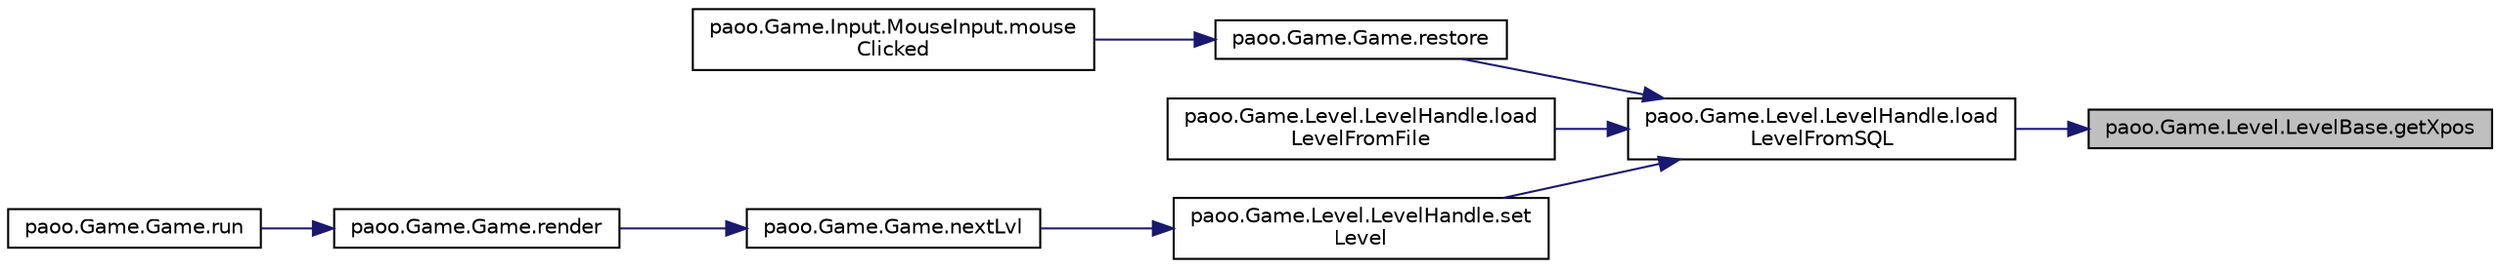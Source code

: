 digraph "paoo.Game.Level.LevelBase.getXpos"
{
 // LATEX_PDF_SIZE
  edge [fontname="Helvetica",fontsize="10",labelfontname="Helvetica",labelfontsize="10"];
  node [fontname="Helvetica",fontsize="10",shape=record];
  rankdir="RL";
  Node22 [label="paoo.Game.Level.LevelBase.getXpos",height=0.2,width=0.4,color="black", fillcolor="grey75", style="filled", fontcolor="black",tooltip=" "];
  Node22 -> Node23 [dir="back",color="midnightblue",fontsize="10",style="solid",fontname="Helvetica"];
  Node23 [label="paoo.Game.Level.LevelHandle.load\lLevelFromSQL",height=0.2,width=0.4,color="black", fillcolor="white", style="filled",URL="$classpaoo_1_1_game_1_1_level_1_1_level_handle.html#a367bfdd068cf3baa5ab0632de3a03401",tooltip=" "];
  Node23 -> Node24 [dir="back",color="midnightblue",fontsize="10",style="solid",fontname="Helvetica"];
  Node24 [label="paoo.Game.Game.restore",height=0.2,width=0.4,color="black", fillcolor="white", style="filled",URL="$classpaoo_1_1_game_1_1_game.html#a0a2f9dd2d90e1809d4acab5739ce5152",tooltip=" "];
  Node24 -> Node25 [dir="back",color="midnightblue",fontsize="10",style="solid",fontname="Helvetica"];
  Node25 [label="paoo.Game.Input.MouseInput.mouse\lClicked",height=0.2,width=0.4,color="black", fillcolor="white", style="filled",URL="$classpaoo_1_1_game_1_1_input_1_1_mouse_input.html#a9973ec5b7f55270bb91c60924219c3a0",tooltip=" "];
  Node23 -> Node26 [dir="back",color="midnightblue",fontsize="10",style="solid",fontname="Helvetica"];
  Node26 [label="paoo.Game.Level.LevelHandle.load\lLevelFromFile",height=0.2,width=0.4,color="black", fillcolor="white", style="filled",URL="$classpaoo_1_1_game_1_1_level_1_1_level_handle.html#a4f4aa2be75606c12db4e19f4816cb7e9",tooltip=" "];
  Node23 -> Node27 [dir="back",color="midnightblue",fontsize="10",style="solid",fontname="Helvetica"];
  Node27 [label="paoo.Game.Level.LevelHandle.set\lLevel",height=0.2,width=0.4,color="black", fillcolor="white", style="filled",URL="$classpaoo_1_1_game_1_1_level_1_1_level_handle.html#ab17c592082044180fc0de803310ab895",tooltip=" "];
  Node27 -> Node28 [dir="back",color="midnightblue",fontsize="10",style="solid",fontname="Helvetica"];
  Node28 [label="paoo.Game.Game.nextLvl",height=0.2,width=0.4,color="black", fillcolor="white", style="filled",URL="$classpaoo_1_1_game_1_1_game.html#afac86035f5f348c7a362526d4ce4602f",tooltip=" "];
  Node28 -> Node29 [dir="back",color="midnightblue",fontsize="10",style="solid",fontname="Helvetica"];
  Node29 [label="paoo.Game.Game.render",height=0.2,width=0.4,color="black", fillcolor="white", style="filled",URL="$classpaoo_1_1_game_1_1_game.html#ad94433dadeb33e87418110324cd8437f",tooltip=" "];
  Node29 -> Node30 [dir="back",color="midnightblue",fontsize="10",style="solid",fontname="Helvetica"];
  Node30 [label="paoo.Game.Game.run",height=0.2,width=0.4,color="black", fillcolor="white", style="filled",URL="$classpaoo_1_1_game_1_1_game.html#aefa2a8d1aa068d409a925d122b99b1c8",tooltip=" "];
}
